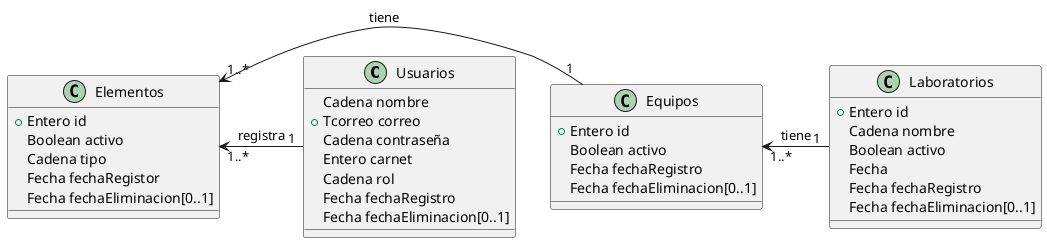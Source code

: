 @startuml
class Usuarios{
	Cadena nombre
	+ Tcorreo correo
	Cadena contraseña
	Entero carnet
	Cadena rol
	Fecha fechaRegistro
	Fecha fechaEliminacion[0..1]
}

class Laboratorios{
	+ Entero id
	Cadena nombre
	Boolean activo
	Fecha
	Fecha fechaRegistro
	Fecha fechaEliminacion[0..1]
}

class Equipos{
	+ Entero id
	Boolean activo
	Fecha fechaRegistro
	Fecha fechaEliminacion[0..1]
}


class Elementos{
	+ Entero id
	Boolean activo
	Cadena tipo
	Fecha fechaRegistor
	Fecha fechaEliminacion[0..1]
}

Elementos "1..*" <- "1" Equipos : tiene
Equipos "1..*" <- "1" Laboratorios : tiene
Elementos "1..*" <- "1" Usuarios : registra
@enduml
